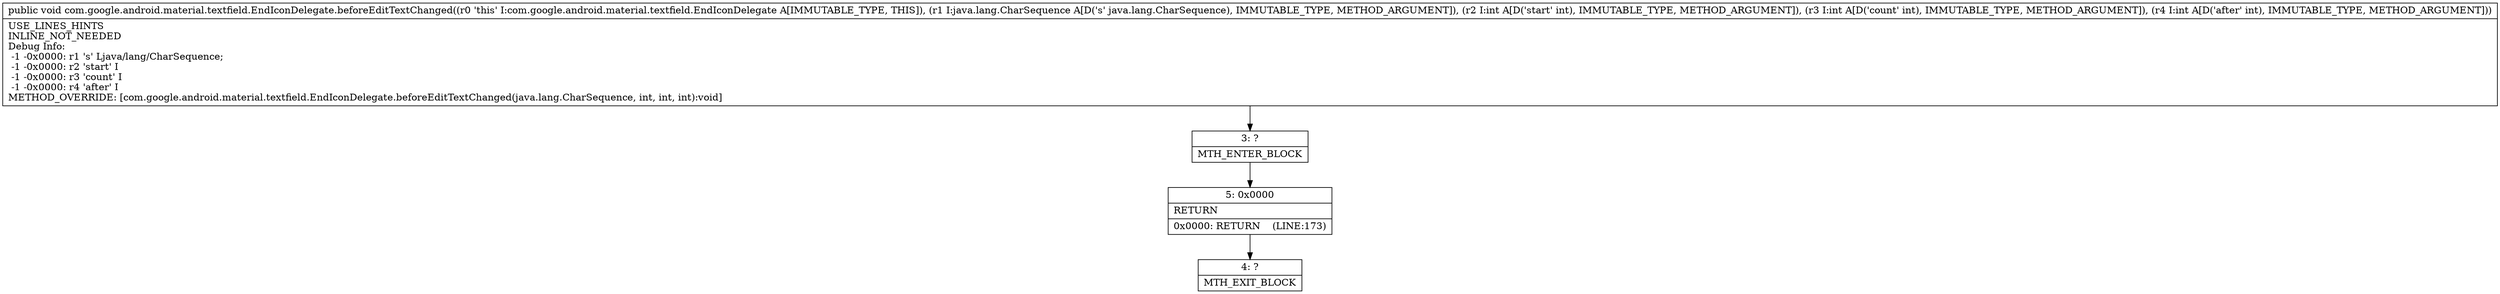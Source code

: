 digraph "CFG forcom.google.android.material.textfield.EndIconDelegate.beforeEditTextChanged(Ljava\/lang\/CharSequence;III)V" {
Node_3 [shape=record,label="{3\:\ ?|MTH_ENTER_BLOCK\l}"];
Node_5 [shape=record,label="{5\:\ 0x0000|RETURN\l|0x0000: RETURN    (LINE:173)\l}"];
Node_4 [shape=record,label="{4\:\ ?|MTH_EXIT_BLOCK\l}"];
MethodNode[shape=record,label="{public void com.google.android.material.textfield.EndIconDelegate.beforeEditTextChanged((r0 'this' I:com.google.android.material.textfield.EndIconDelegate A[IMMUTABLE_TYPE, THIS]), (r1 I:java.lang.CharSequence A[D('s' java.lang.CharSequence), IMMUTABLE_TYPE, METHOD_ARGUMENT]), (r2 I:int A[D('start' int), IMMUTABLE_TYPE, METHOD_ARGUMENT]), (r3 I:int A[D('count' int), IMMUTABLE_TYPE, METHOD_ARGUMENT]), (r4 I:int A[D('after' int), IMMUTABLE_TYPE, METHOD_ARGUMENT]))  | USE_LINES_HINTS\lINLINE_NOT_NEEDED\lDebug Info:\l  \-1 \-0x0000: r1 's' Ljava\/lang\/CharSequence;\l  \-1 \-0x0000: r2 'start' I\l  \-1 \-0x0000: r3 'count' I\l  \-1 \-0x0000: r4 'after' I\lMETHOD_OVERRIDE: [com.google.android.material.textfield.EndIconDelegate.beforeEditTextChanged(java.lang.CharSequence, int, int, int):void]\l}"];
MethodNode -> Node_3;Node_3 -> Node_5;
Node_5 -> Node_4;
}

